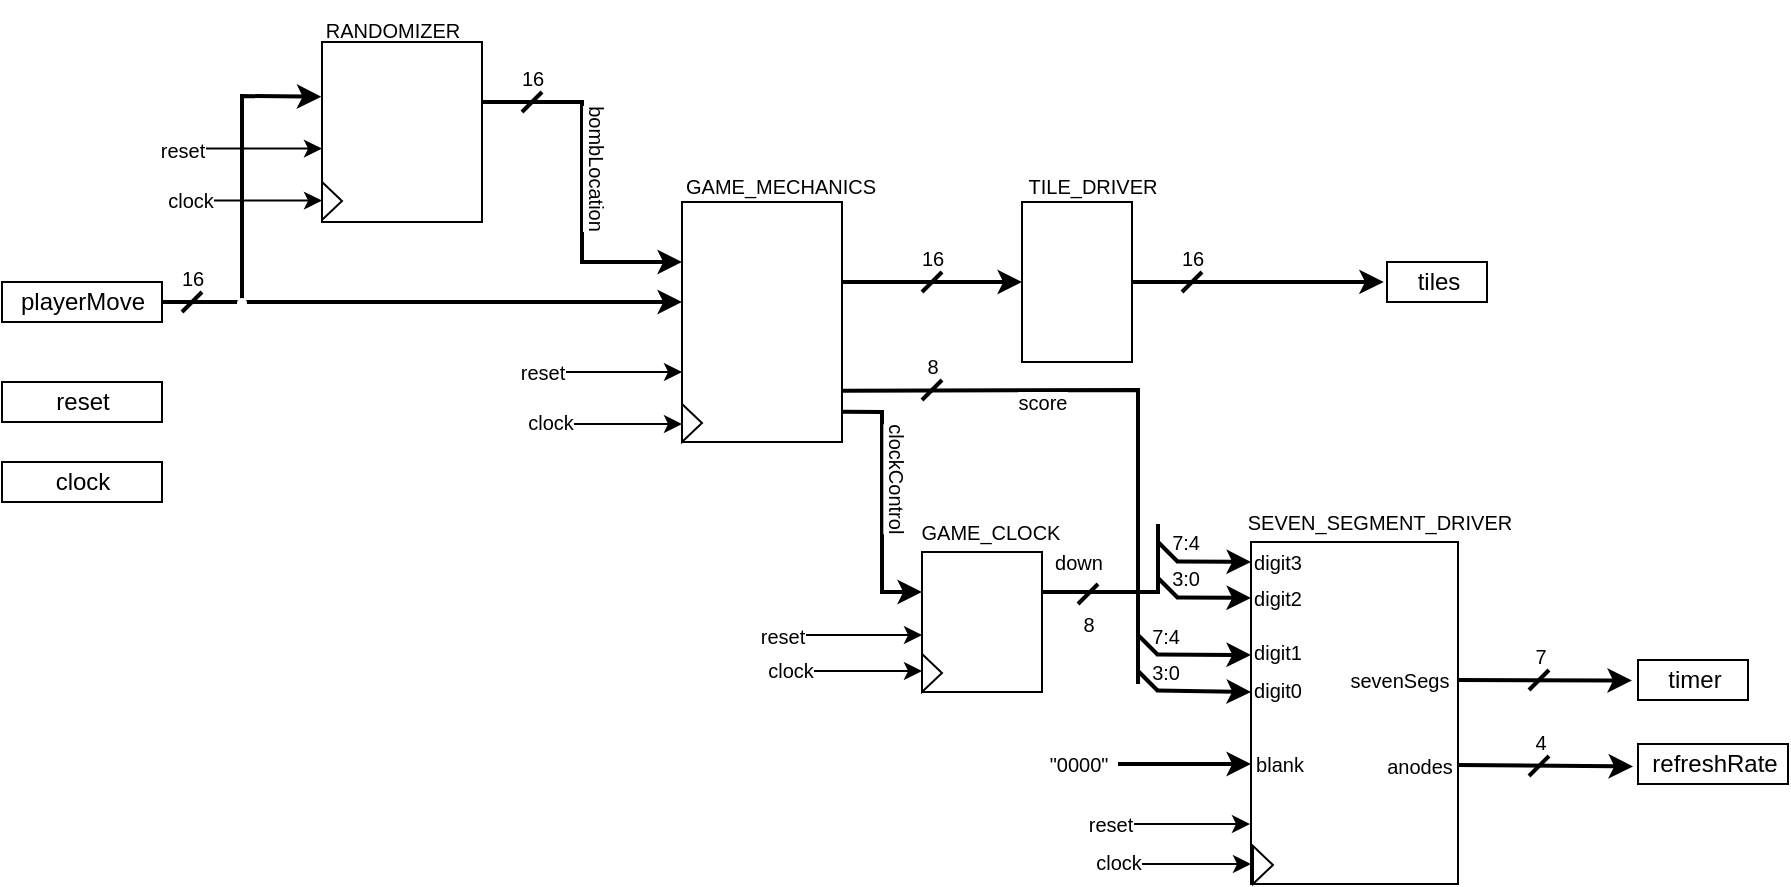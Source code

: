 <mxfile>
    <diagram id="KhUCfNvhIDTQsZcqQasR" name="Page-1">
        <mxGraphModel dx="621" dy="445" grid="1" gridSize="10" guides="1" tooltips="1" connect="1" arrows="1" fold="1" page="1" pageScale="1" pageWidth="1169" pageHeight="827" background="none" math="0" shadow="0">
            <root>
                <mxCell id="0"/>
                <mxCell id="1" parent="0"/>
                <mxCell id="27" style="edgeStyle=none;rounded=0;html=1;exitX=0;exitY=0;exitDx=80;exitDy=10;exitPerimeter=0;entryX=0;entryY=0.417;entryDx=0;entryDy=0;entryPerimeter=0;strokeWidth=2;" edge="1" parent="1" source="2" target="11">
                    <mxGeometry relative="1" as="geometry"/>
                </mxCell>
                <mxCell id="28" style="edgeStyle=none;rounded=0;html=1;exitX=0;exitY=0;exitDx=80;exitDy=10;exitPerimeter=0;entryX=-0.004;entryY=0.304;entryDx=0;entryDy=0;entryPerimeter=0;strokeWidth=2;" edge="1" parent="1" source="2" target="4">
                    <mxGeometry relative="1" as="geometry">
                        <Array as="points">
                            <mxPoint x="332" y="379"/>
                            <mxPoint x="332" y="276"/>
                        </Array>
                    </mxGeometry>
                </mxCell>
                <mxCell id="2" value="playerMove" style="externalPins=0;recursiveResize=0;shadow=0;dashed=0;align=center;html=1;strokeWidth=1;shape=mxgraph.rtl.abstract.entity;container=1;collapsible=0;kind=input;drawPins=0;left=0;right=1;bottom=0;top=0;" parent="1" vertex="1">
                    <mxGeometry x="212" y="369" width="80" height="20" as="geometry"/>
                </mxCell>
                <mxCell id="3" value="tiles" style="externalPins=0;recursiveResize=0;shadow=0;dashed=0;align=center;html=1;strokeWidth=1;shape=mxgraph.rtl.abstract.entity;container=1;collapsible=0;kind=input;drawPins=0;left=0;right=1;bottom=0;top=0;" parent="1" vertex="1">
                    <mxGeometry x="904.5" y="359" width="50" height="20" as="geometry"/>
                </mxCell>
                <mxCell id="29" style="edgeStyle=none;rounded=0;html=1;entryX=0;entryY=0;entryDx=0;entryDy=30;entryPerimeter=0;strokeWidth=2;" edge="1" parent="1" target="11">
                    <mxGeometry relative="1" as="geometry">
                        <mxPoint x="452" y="279" as="sourcePoint"/>
                        <Array as="points">
                            <mxPoint x="502" y="279"/>
                            <mxPoint x="502" y="359"/>
                        </Array>
                    </mxGeometry>
                </mxCell>
                <mxCell id="55" value="bombLocation" style="edgeLabel;html=1;align=center;verticalAlign=middle;resizable=0;points=[];fontSize=10;rotation=90;" vertex="1" connectable="0" parent="29">
                    <mxGeometry x="-0.085" relative="1" as="geometry">
                        <mxPoint x="8" as="offset"/>
                    </mxGeometry>
                </mxCell>
                <mxCell id="4" value="" style="externalPins=0;recursiveResize=0;shadow=0;dashed=0;align=center;html=1;strokeWidth=1;shape=mxgraph.rtl.abstract.entity;container=1;collapsible=0;kind=sequential;drawPins=0;left=3;right=2;bottom=0;top=0;" parent="1" vertex="1">
                    <mxGeometry x="372" y="249" width="80" height="90" as="geometry"/>
                </mxCell>
                <mxCell id="53" value="" style="triangle;whiteSpace=wrap;html=1;strokeWidth=1;fontSize=10;fillColor=none;" vertex="1" parent="4">
                    <mxGeometry y="70" width="10" height="19" as="geometry"/>
                </mxCell>
                <mxCell id="5" value="" style="externalPins=0;recursiveResize=0;shadow=0;dashed=0;align=center;html=1;strokeWidth=1;shape=mxgraph.rtl.abstract.entity;container=1;collapsible=0;kind=sequential;drawPins=0;left=3;right=2;bottom=0;top=0;" parent="1" vertex="1">
                    <mxGeometry x="722" y="329" width="55" height="80" as="geometry"/>
                </mxCell>
                <mxCell id="8" value="" style="externalPins=0;recursiveResize=0;shadow=0;dashed=0;align=center;html=1;strokeWidth=1;shape=mxgraph.rtl.abstract.entity;container=1;collapsible=0;kind=sequential;drawPins=0;left=3;right=2;bottom=0;top=0;" parent="1" vertex="1">
                    <mxGeometry x="672" y="504" width="60" height="70" as="geometry"/>
                </mxCell>
                <mxCell id="57" value="" style="triangle;whiteSpace=wrap;html=1;strokeWidth=1;fontSize=10;fillColor=none;" vertex="1" parent="8">
                    <mxGeometry y="51" width="10" height="19" as="geometry"/>
                </mxCell>
                <mxCell id="34" style="edgeStyle=none;rounded=0;html=1;exitX=1;exitY=0.5;exitDx=0;exitDy=0;entryX=-0.055;entryY=0.514;entryDx=0;entryDy=0;entryPerimeter=0;strokeWidth=2;" edge="1" parent="1" source="65" target="10">
                    <mxGeometry relative="1" as="geometry"/>
                </mxCell>
                <mxCell id="9" value="" style="externalPins=0;recursiveResize=0;shadow=0;dashed=0;align=center;html=1;strokeWidth=1;shape=mxgraph.rtl.abstract.entity;container=1;collapsible=0;kind=sequential;drawPins=0;left=3;right=2;bottom=0;top=0;" parent="1" vertex="1">
                    <mxGeometry x="836.5" y="499" width="103.5" height="171" as="geometry"/>
                </mxCell>
                <mxCell id="65" value="sevenSegs" style="text;html=1;strokeColor=none;fillColor=none;align=center;verticalAlign=middle;whiteSpace=wrap;rounded=0;strokeWidth=1;fontSize=10;" vertex="1" parent="9">
                    <mxGeometry x="45.5" y="54" width="58" height="30" as="geometry"/>
                </mxCell>
                <mxCell id="67" value="anodes" style="text;html=1;strokeColor=none;fillColor=none;align=center;verticalAlign=middle;whiteSpace=wrap;rounded=0;strokeWidth=1;fontSize=10;" vertex="1" parent="9">
                    <mxGeometry x="65.5" y="102" width="38" height="19" as="geometry"/>
                </mxCell>
                <mxCell id="68" value="" style="triangle;whiteSpace=wrap;html=1;strokeWidth=1;fontSize=10;fillColor=none;" vertex="1" parent="9">
                    <mxGeometry x="1" y="152" width="10" height="19" as="geometry"/>
                </mxCell>
                <mxCell id="72" value="digit0" style="text;html=1;strokeColor=none;fillColor=none;align=center;verticalAlign=middle;whiteSpace=wrap;rounded=0;strokeWidth=1;fontSize=10;" vertex="1" parent="9">
                    <mxGeometry y="64" width="26" height="20" as="geometry"/>
                </mxCell>
                <mxCell id="71" value="digit1" style="text;html=1;strokeColor=none;fillColor=none;align=center;verticalAlign=middle;whiteSpace=wrap;rounded=0;strokeWidth=1;fontSize=10;" vertex="1" parent="9">
                    <mxGeometry y="45" width="26" height="20" as="geometry"/>
                </mxCell>
                <mxCell id="70" value="digit2" style="text;html=1;strokeColor=none;fillColor=none;align=center;verticalAlign=middle;whiteSpace=wrap;rounded=0;strokeWidth=1;fontSize=10;" vertex="1" parent="9">
                    <mxGeometry y="18" width="26" height="20" as="geometry"/>
                </mxCell>
                <mxCell id="69" value="digit3" style="text;html=1;strokeColor=none;fillColor=none;align=center;verticalAlign=middle;whiteSpace=wrap;rounded=0;strokeWidth=1;fontSize=10;" vertex="1" parent="9">
                    <mxGeometry width="26" height="20" as="geometry"/>
                </mxCell>
                <mxCell id="78" value="blank" style="text;html=1;strokeColor=none;fillColor=none;align=center;verticalAlign=middle;whiteSpace=wrap;rounded=0;strokeWidth=1;fontSize=10;" vertex="1" parent="9">
                    <mxGeometry y="101" width="28" height="20" as="geometry"/>
                </mxCell>
                <mxCell id="10" value="timer" style="externalPins=0;recursiveResize=0;shadow=0;dashed=0;align=center;html=1;strokeWidth=1;shape=mxgraph.rtl.abstract.entity;container=1;collapsible=0;kind=input;drawPins=0;left=0;right=1;bottom=0;top=0;" parent="1" vertex="1">
                    <mxGeometry x="1030" y="558" width="55" height="20" as="geometry"/>
                </mxCell>
                <mxCell id="46" style="edgeStyle=none;rounded=0;html=1;exitX=1.002;exitY=0.874;exitDx=0;exitDy=0;exitPerimeter=0;entryX=0;entryY=0;entryDx=0;entryDy=20;entryPerimeter=0;strokeWidth=2;fontSize=10;" edge="1" parent="1" source="11" target="8">
                    <mxGeometry relative="1" as="geometry">
                        <Array as="points">
                            <mxPoint x="652" y="434"/>
                            <mxPoint x="652" y="524"/>
                        </Array>
                    </mxGeometry>
                </mxCell>
                <mxCell id="105" value="clockControl" style="edgeLabel;html=1;align=center;verticalAlign=middle;resizable=0;points=[];fontSize=10;rotation=90;" vertex="1" connectable="0" parent="46">
                    <mxGeometry x="-0.221" y="1" relative="1" as="geometry">
                        <mxPoint x="7" y="2" as="offset"/>
                    </mxGeometry>
                </mxCell>
                <mxCell id="11" value="" style="externalPins=0;recursiveResize=0;shadow=0;dashed=0;align=center;html=1;strokeWidth=1;shape=mxgraph.rtl.abstract.entity;container=1;collapsible=0;kind=sequential;drawPins=0;left=3;right=2;bottom=0;top=0;" vertex="1" parent="1">
                    <mxGeometry x="552" y="329" width="80" height="120" as="geometry"/>
                </mxCell>
                <mxCell id="54" value="" style="triangle;whiteSpace=wrap;html=1;strokeWidth=1;fontSize=10;fillColor=none;" vertex="1" parent="11">
                    <mxGeometry y="101" width="10" height="19" as="geometry"/>
                </mxCell>
                <mxCell id="14" value="reset" style="externalPins=0;recursiveResize=0;shadow=0;dashed=0;align=center;html=1;strokeWidth=1;shape=mxgraph.rtl.abstract.entity;container=1;collapsible=0;kind=input;drawPins=0;left=0;right=1;bottom=0;top=0;" vertex="1" parent="1">
                    <mxGeometry x="212" y="419" width="80" height="20" as="geometry"/>
                </mxCell>
                <mxCell id="15" value="clock" style="externalPins=0;recursiveResize=0;shadow=0;dashed=0;align=center;html=1;strokeWidth=1;shape=mxgraph.rtl.abstract.entity;container=1;collapsible=0;kind=input;drawPins=0;left=0;right=1;bottom=0;top=0;" vertex="1" parent="1">
                    <mxGeometry x="212" y="459" width="80" height="20" as="geometry"/>
                </mxCell>
                <mxCell id="24" value="16" style="verticalLabelPosition=top;shadow=0;dashed=0;align=center;html=1;verticalAlign=bottom;shape=mxgraph.electrical.transmission.bus_width;pointerEvents=1;fontSize=10;labelPosition=center;strokeWidth=2;spacing=0;" vertex="1" parent="1">
                    <mxGeometry x="302" y="374" width="10" height="10" as="geometry"/>
                </mxCell>
                <mxCell id="31" value="16" style="verticalLabelPosition=top;shadow=0;dashed=0;align=center;html=1;verticalAlign=bottom;shape=mxgraph.electrical.transmission.bus_width;pointerEvents=1;strokeWidth=2;fontSize=10;labelPosition=center;spacing=0;" vertex="1" parent="1">
                    <mxGeometry x="472" y="274" width="10" height="10" as="geometry"/>
                </mxCell>
                <mxCell id="36" value="" style="endArrow=classic;html=1;rounded=0;exitX=0;exitY=0;exitDx=80;exitDy=40;exitPerimeter=0;entryX=0;entryY=0;entryDx=0;entryDy=40;entryPerimeter=0;strokeWidth=2;" edge="1" parent="1" source="11" target="5">
                    <mxGeometry width="50" height="50" relative="1" as="geometry">
                        <mxPoint x="762" y="419" as="sourcePoint"/>
                        <mxPoint x="812" y="369" as="targetPoint"/>
                    </mxGeometry>
                </mxCell>
                <mxCell id="37" value="" style="endArrow=classic;html=1;rounded=0;entryX=-0.032;entryY=0.497;entryDx=0;entryDy=0;entryPerimeter=0;strokeWidth=2;" edge="1" parent="1" target="3">
                    <mxGeometry width="50" height="50" relative="1" as="geometry">
                        <mxPoint x="777" y="369" as="sourcePoint"/>
                        <mxPoint x="827" y="319" as="targetPoint"/>
                    </mxGeometry>
                </mxCell>
                <mxCell id="41" value="" style="externalPins=0;recursiveResize=0;ellipse;whiteSpace=wrap;html=1;aspect=fixed;fillColor=#FFFFFF;strokeColor=none;noLabel=1;snapToPoint=1;perimeter=none;resizable=0;rotatable=0;" vertex="1" parent="1">
                    <mxGeometry x="329.5" y="377" width="5" height="5" as="geometry"/>
                </mxCell>
                <mxCell id="42" value="16" style="verticalLabelPosition=top;shadow=0;dashed=0;align=center;html=1;verticalAlign=bottom;shape=mxgraph.electrical.transmission.bus_width;pointerEvents=1;strokeWidth=2;fontSize=10;labelPosition=center;spacing=0;" vertex="1" parent="1">
                    <mxGeometry x="672" y="364" width="10" height="10" as="geometry"/>
                </mxCell>
                <mxCell id="43" value="16" style="verticalLabelPosition=top;shadow=0;dashed=0;align=center;html=1;verticalAlign=bottom;shape=mxgraph.electrical.transmission.bus_width;pointerEvents=1;strokeWidth=2;fontSize=10;labelPosition=center;spacing=0;" vertex="1" parent="1">
                    <mxGeometry x="802" y="364" width="10" height="10" as="geometry"/>
                </mxCell>
                <mxCell id="45" value="7" style="verticalLabelPosition=top;shadow=0;dashed=0;align=center;html=1;verticalAlign=bottom;shape=mxgraph.electrical.transmission.bus_width;pointerEvents=1;strokeWidth=2;fontSize=10;labelPosition=center;spacing=0;" vertex="1" parent="1">
                    <mxGeometry x="975.5" y="563" width="10" height="10" as="geometry"/>
                </mxCell>
                <mxCell id="66" value="SEVEN_SEGMENT_DRIVER" style="text;html=1;strokeColor=none;fillColor=none;align=center;verticalAlign=middle;whiteSpace=wrap;rounded=0;strokeWidth=1;fontSize=10;" vertex="1" parent="1">
                    <mxGeometry x="825.5" y="474" width="150" height="30" as="geometry"/>
                </mxCell>
                <mxCell id="83" value="" style="endArrow=none;html=1;rounded=0;strokeWidth=2;fontSize=10;exitX=1.001;exitY=0.786;exitDx=0;exitDy=0;exitPerimeter=0;" edge="1" parent="1" source="11">
                    <mxGeometry width="50" height="50" relative="1" as="geometry">
                        <mxPoint x="790" y="440" as="sourcePoint"/>
                        <mxPoint x="780" y="570" as="targetPoint"/>
                        <Array as="points">
                            <mxPoint x="780" y="423"/>
                        </Array>
                    </mxGeometry>
                </mxCell>
                <mxCell id="102" value="score" style="edgeLabel;html=1;align=center;verticalAlign=middle;resizable=0;points=[];fontSize=10;" vertex="1" connectable="0" parent="83">
                    <mxGeometry x="-0.338" relative="1" as="geometry">
                        <mxPoint x="2" y="6" as="offset"/>
                    </mxGeometry>
                </mxCell>
                <mxCell id="84" value="7:4" style="verticalLabelPosition=bottom;shadow=0;dashed=0;align=right;html=1;verticalAlign=top;shape=mxgraph.electrical.transmission.bus_width;pointerEvents=1;strokeWidth=2;fontSize=10;labelPosition=left;spacing=0;rotation=90;horizontal=0;" vertex="1" parent="1">
                    <mxGeometry x="780" y="545.5" width="10" height="10" as="geometry"/>
                </mxCell>
                <mxCell id="86" value="" style="endArrow=classic;html=1;rounded=0;strokeWidth=2;fontSize=10;exitX=0.97;exitY=0.073;exitDx=0;exitDy=0;exitPerimeter=0;entryX=0;entryY=0.5;entryDx=0;entryDy=0;" edge="1" parent="1" source="84">
                    <mxGeometry width="50" height="50" relative="1" as="geometry">
                        <mxPoint x="810" y="554.5" as="sourcePoint"/>
                        <mxPoint x="836.5" y="555.5" as="targetPoint"/>
                        <Array as="points"/>
                    </mxGeometry>
                </mxCell>
                <mxCell id="87" value="3:0" style="verticalLabelPosition=bottom;shadow=0;dashed=0;align=right;html=1;verticalAlign=top;shape=mxgraph.electrical.transmission.bus_width;pointerEvents=1;strokeWidth=2;fontSize=10;labelPosition=left;spacing=0;rotation=90;horizontal=0;" vertex="1" parent="1">
                    <mxGeometry x="780" y="563.5" width="10" height="10" as="geometry"/>
                </mxCell>
                <mxCell id="88" value="" style="endArrow=classic;html=1;rounded=0;strokeWidth=2;fontSize=10;exitX=0.97;exitY=0.073;exitDx=0;exitDy=0;exitPerimeter=0;entryX=0;entryY=0.5;entryDx=0;entryDy=0;" edge="1" parent="1" source="87">
                    <mxGeometry width="50" height="50" relative="1" as="geometry">
                        <mxPoint x="820" y="564.5" as="sourcePoint"/>
                        <mxPoint x="836.5" y="574" as="targetPoint"/>
                        <Array as="points"/>
                    </mxGeometry>
                </mxCell>
                <mxCell id="89" value="" style="endArrow=classic;html=1;rounded=0;strokeWidth=2;fontSize=10;" edge="1" parent="1">
                    <mxGeometry width="50" height="50" relative="1" as="geometry">
                        <mxPoint x="770" y="610" as="sourcePoint"/>
                        <mxPoint x="836.5" y="610" as="targetPoint"/>
                    </mxGeometry>
                </mxCell>
                <mxCell id="90" value="&quot;0000&quot;" style="edgeLabel;html=1;align=center;verticalAlign=middle;resizable=0;points=[];fontSize=10;" vertex="1" connectable="0" parent="89">
                    <mxGeometry x="-0.495" relative="1" as="geometry">
                        <mxPoint x="-37" as="offset"/>
                    </mxGeometry>
                </mxCell>
                <mxCell id="92" value="refreshRate" style="externalPins=0;recursiveResize=0;shadow=0;dashed=0;align=center;html=1;strokeWidth=1;shape=mxgraph.rtl.abstract.entity;container=1;collapsible=0;kind=input;drawPins=0;left=0;right=1;bottom=0;top=0;" vertex="1" parent="1">
                    <mxGeometry x="1030" y="600" width="75" height="20" as="geometry"/>
                </mxCell>
                <mxCell id="93" style="edgeStyle=none;rounded=0;html=1;exitX=1;exitY=0.5;exitDx=0;exitDy=0;entryX=-0.033;entryY=0.561;entryDx=0;entryDy=0;entryPerimeter=0;strokeWidth=2;fontSize=10;" edge="1" parent="1" source="67" target="92">
                    <mxGeometry relative="1" as="geometry"/>
                </mxCell>
                <mxCell id="94" value="4" style="verticalLabelPosition=top;shadow=0;dashed=0;align=center;html=1;verticalAlign=bottom;shape=mxgraph.electrical.transmission.bus_width;pointerEvents=1;strokeWidth=2;fontSize=10;labelPosition=center;spacing=0;" vertex="1" parent="1">
                    <mxGeometry x="975.5" y="606" width="10" height="10" as="geometry"/>
                </mxCell>
                <mxCell id="96" value="" style="endArrow=none;html=1;strokeWidth=2;rounded=0;fontSize=10;exitX=0;exitY=0;exitDx=60;exitDy=20;exitPerimeter=0;" edge="1" parent="1" source="8">
                    <mxGeometry width="100" relative="1" as="geometry">
                        <mxPoint x="720" y="530" as="sourcePoint"/>
                        <mxPoint x="790" y="490" as="targetPoint"/>
                        <Array as="points">
                            <mxPoint x="790" y="524"/>
                        </Array>
                    </mxGeometry>
                </mxCell>
                <mxCell id="97" value="down" style="edgeLabel;html=1;align=center;verticalAlign=middle;resizable=0;points=[];fontSize=10;" vertex="1" connectable="0" parent="96">
                    <mxGeometry x="-0.504" relative="1" as="geometry">
                        <mxPoint x="-5" y="-15" as="offset"/>
                    </mxGeometry>
                </mxCell>
                <mxCell id="98" value="7:4" style="verticalLabelPosition=bottom;shadow=0;dashed=0;align=right;html=1;verticalAlign=top;shape=mxgraph.electrical.transmission.bus_width;pointerEvents=1;strokeWidth=2;fontSize=10;labelPosition=left;spacing=0;rotation=90;horizontal=0;" vertex="1" parent="1">
                    <mxGeometry x="790" y="499" width="10" height="10" as="geometry"/>
                </mxCell>
                <mxCell id="99" value="" style="endArrow=classic;html=1;rounded=0;strokeWidth=2;fontSize=10;exitX=0.97;exitY=0.073;exitDx=0;exitDy=0;exitPerimeter=0;entryX=0;entryY=0.5;entryDx=0;entryDy=0;" edge="1" parent="1" source="98" target="69">
                    <mxGeometry width="50" height="50" relative="1" as="geometry">
                        <mxPoint x="820" y="508" as="sourcePoint"/>
                        <mxPoint x="846.5" y="509" as="targetPoint"/>
                        <Array as="points"/>
                    </mxGeometry>
                </mxCell>
                <mxCell id="100" value="3:0" style="verticalLabelPosition=bottom;shadow=0;dashed=0;align=right;html=1;verticalAlign=top;shape=mxgraph.electrical.transmission.bus_width;pointerEvents=1;strokeWidth=2;fontSize=10;labelPosition=left;spacing=0;rotation=90;horizontal=0;" vertex="1" parent="1">
                    <mxGeometry x="790" y="517" width="10" height="10" as="geometry"/>
                </mxCell>
                <mxCell id="101" value="" style="endArrow=classic;html=1;rounded=0;strokeWidth=2;fontSize=10;exitX=0.97;exitY=0.073;exitDx=0;exitDy=0;exitPerimeter=0;entryX=0;entryY=0.5;entryDx=0;entryDy=0;" edge="1" parent="1" source="100" target="70">
                    <mxGeometry width="50" height="50" relative="1" as="geometry">
                        <mxPoint x="830" y="518" as="sourcePoint"/>
                        <mxPoint x="846.5" y="527.5" as="targetPoint"/>
                        <Array as="points"/>
                    </mxGeometry>
                </mxCell>
                <mxCell id="103" value="8" style="verticalLabelPosition=top;shadow=0;dashed=0;align=center;html=1;verticalAlign=bottom;shape=mxgraph.electrical.transmission.bus_width;pointerEvents=1;strokeWidth=2;fontSize=10;labelPosition=center;spacing=0;" vertex="1" parent="1">
                    <mxGeometry x="672" y="418" width="10" height="10" as="geometry"/>
                </mxCell>
                <mxCell id="104" value="8" style="verticalLabelPosition=bottom;shadow=0;dashed=0;align=center;html=1;verticalAlign=top;shape=mxgraph.electrical.transmission.bus_width;pointerEvents=1;strokeWidth=2;fontSize=10;labelPosition=center;spacing=0;" vertex="1" parent="1">
                    <mxGeometry x="750" y="520" width="10" height="10" as="geometry"/>
                </mxCell>
                <mxCell id="112" value="" style="endArrow=classic;html=1;rounded=0;strokeWidth=1;fontSize=10;" edge="1" parent="1">
                    <mxGeometry width="50" height="50" relative="1" as="geometry">
                        <mxPoint x="494" y="414" as="sourcePoint"/>
                        <mxPoint x="552" y="414" as="targetPoint"/>
                    </mxGeometry>
                </mxCell>
                <mxCell id="113" value="reset" style="edgeLabel;html=1;align=center;verticalAlign=middle;resizable=0;points=[];fontSize=10;" vertex="1" connectable="0" parent="112">
                    <mxGeometry x="0.159" y="1" relative="1" as="geometry">
                        <mxPoint x="-46" y="1" as="offset"/>
                    </mxGeometry>
                </mxCell>
                <mxCell id="114" value="" style="endArrow=classic;html=1;rounded=0;strokeWidth=1;fontSize=10;" edge="1" parent="1">
                    <mxGeometry width="50" height="50" relative="1" as="geometry">
                        <mxPoint x="614" y="545.5" as="sourcePoint"/>
                        <mxPoint x="672" y="545.5" as="targetPoint"/>
                    </mxGeometry>
                </mxCell>
                <mxCell id="115" value="reset" style="edgeLabel;html=1;align=center;verticalAlign=middle;resizable=0;points=[];fontSize=10;" vertex="1" connectable="0" parent="114">
                    <mxGeometry x="0.159" y="1" relative="1" as="geometry">
                        <mxPoint x="-46" y="1" as="offset"/>
                    </mxGeometry>
                </mxCell>
                <mxCell id="116" value="" style="endArrow=classic;html=1;rounded=0;strokeWidth=1;fontSize=10;" edge="1" parent="1">
                    <mxGeometry width="50" height="50" relative="1" as="geometry">
                        <mxPoint x="778" y="640" as="sourcePoint"/>
                        <mxPoint x="836" y="640" as="targetPoint"/>
                    </mxGeometry>
                </mxCell>
                <mxCell id="117" value="reset" style="edgeLabel;html=1;align=center;verticalAlign=middle;resizable=0;points=[];fontSize=10;" vertex="1" connectable="0" parent="116">
                    <mxGeometry x="0.159" y="1" relative="1" as="geometry">
                        <mxPoint x="-46" y="1" as="offset"/>
                    </mxGeometry>
                </mxCell>
                <mxCell id="121" value="" style="endArrow=classic;html=1;rounded=0;strokeWidth=1;fontSize=10;" edge="1" parent="1">
                    <mxGeometry width="50" height="50" relative="1" as="geometry">
                        <mxPoint x="490" y="440" as="sourcePoint"/>
                        <mxPoint x="552" y="440" as="targetPoint"/>
                    </mxGeometry>
                </mxCell>
                <mxCell id="122" value="clock" style="edgeLabel;html=1;align=center;verticalAlign=middle;resizable=0;points=[];fontSize=10;" vertex="1" connectable="0" parent="121">
                    <mxGeometry x="0.245" y="-1" relative="1" as="geometry">
                        <mxPoint x="-43" y="-2" as="offset"/>
                    </mxGeometry>
                </mxCell>
                <mxCell id="124" value="" style="endArrow=classic;html=1;rounded=0;strokeWidth=1;fontSize=10;" edge="1" parent="1">
                    <mxGeometry width="50" height="50" relative="1" as="geometry">
                        <mxPoint x="610" y="563.5" as="sourcePoint"/>
                        <mxPoint x="672" y="563.5" as="targetPoint"/>
                    </mxGeometry>
                </mxCell>
                <mxCell id="125" value="clock" style="edgeLabel;html=1;align=center;verticalAlign=middle;resizable=0;points=[];fontSize=10;" vertex="1" connectable="0" parent="124">
                    <mxGeometry x="0.245" y="-1" relative="1" as="geometry">
                        <mxPoint x="-43" y="-2" as="offset"/>
                    </mxGeometry>
                </mxCell>
                <mxCell id="126" value="" style="endArrow=classic;html=1;rounded=0;strokeWidth=1;fontSize=10;" edge="1" parent="1">
                    <mxGeometry width="50" height="50" relative="1" as="geometry">
                        <mxPoint x="774.5" y="660" as="sourcePoint"/>
                        <mxPoint x="836.5" y="660" as="targetPoint"/>
                    </mxGeometry>
                </mxCell>
                <mxCell id="127" value="clock" style="edgeLabel;html=1;align=center;verticalAlign=middle;resizable=0;points=[];fontSize=10;" vertex="1" connectable="0" parent="126">
                    <mxGeometry x="0.245" y="-1" relative="1" as="geometry">
                        <mxPoint x="-43" y="-2" as="offset"/>
                    </mxGeometry>
                </mxCell>
                <mxCell id="128" value="" style="endArrow=classic;html=1;rounded=0;strokeWidth=1;fontSize=10;" edge="1" parent="1">
                    <mxGeometry width="50" height="50" relative="1" as="geometry">
                        <mxPoint x="314" y="302.31" as="sourcePoint"/>
                        <mxPoint x="372" y="302.31" as="targetPoint"/>
                    </mxGeometry>
                </mxCell>
                <mxCell id="129" value="reset" style="edgeLabel;html=1;align=center;verticalAlign=middle;resizable=0;points=[];fontSize=10;" vertex="1" connectable="0" parent="128">
                    <mxGeometry x="0.159" y="1" relative="1" as="geometry">
                        <mxPoint x="-46" y="1" as="offset"/>
                    </mxGeometry>
                </mxCell>
                <mxCell id="130" value="" style="endArrow=classic;html=1;rounded=0;strokeWidth=1;fontSize=10;" edge="1" parent="1">
                    <mxGeometry width="50" height="50" relative="1" as="geometry">
                        <mxPoint x="310" y="328.31" as="sourcePoint"/>
                        <mxPoint x="372" y="328.31" as="targetPoint"/>
                    </mxGeometry>
                </mxCell>
                <mxCell id="131" value="clock" style="edgeLabel;html=1;align=center;verticalAlign=middle;resizable=0;points=[];fontSize=10;" vertex="1" connectable="0" parent="130">
                    <mxGeometry x="0.245" y="-1" relative="1" as="geometry">
                        <mxPoint x="-43" y="-2" as="offset"/>
                    </mxGeometry>
                </mxCell>
                <mxCell id="132" value="RANDOMIZER" style="text;html=1;align=center;verticalAlign=middle;resizable=0;points=[];autosize=1;strokeColor=none;fillColor=none;fontSize=10;" vertex="1" parent="1">
                    <mxGeometry x="362" y="228" width="90" height="30" as="geometry"/>
                </mxCell>
                <mxCell id="133" value="GAME_MECHANICS" style="text;html=1;align=center;verticalAlign=middle;resizable=0;points=[];autosize=1;strokeColor=none;fillColor=none;fontSize=10;" vertex="1" parent="1">
                    <mxGeometry x="541" y="306" width="120" height="30" as="geometry"/>
                </mxCell>
                <mxCell id="134" value="TILE_DRIVER" style="text;html=1;align=center;verticalAlign=middle;resizable=0;points=[];autosize=1;strokeColor=none;fillColor=none;fontSize=10;" vertex="1" parent="1">
                    <mxGeometry x="712" y="306" width="90" height="30" as="geometry"/>
                </mxCell>
                <mxCell id="135" value="GAME_CLOCK" style="text;html=1;align=center;verticalAlign=middle;resizable=0;points=[];autosize=1;strokeColor=none;fillColor=none;fontSize=10;" vertex="1" parent="1">
                    <mxGeometry x="661" y="479" width="90" height="30" as="geometry"/>
                </mxCell>
            </root>
        </mxGraphModel>
    </diagram>
</mxfile>